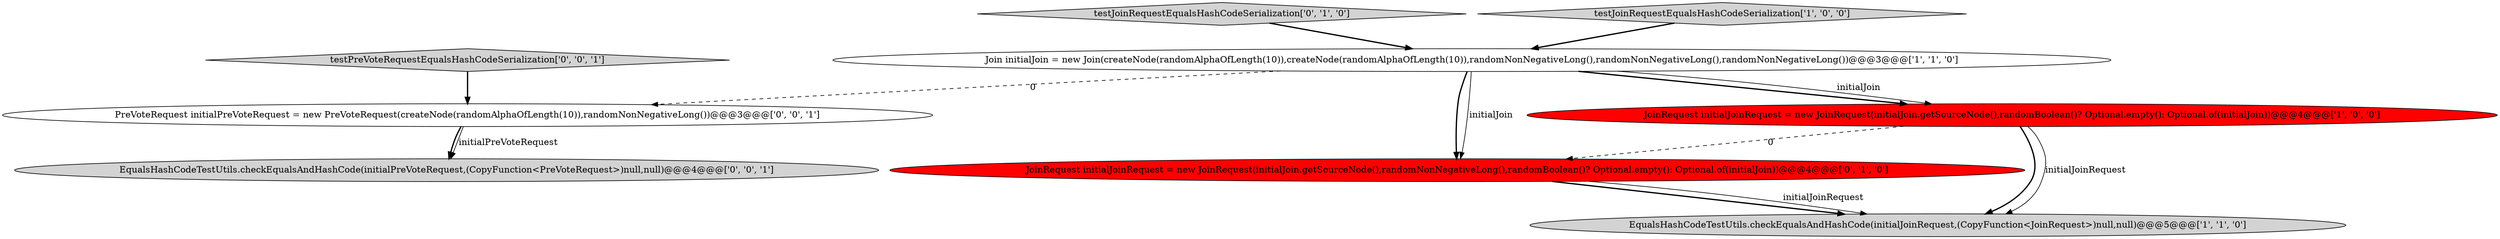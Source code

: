 digraph {
2 [style = filled, label = "Join initialJoin = new Join(createNode(randomAlphaOfLength(10)),createNode(randomAlphaOfLength(10)),randomNonNegativeLong(),randomNonNegativeLong(),randomNonNegativeLong())@@@3@@@['1', '1', '0']", fillcolor = white, shape = ellipse image = "AAA0AAABBB1BBB"];
3 [style = filled, label = "EqualsHashCodeTestUtils.checkEqualsAndHashCode(initialJoinRequest,(CopyFunction<JoinRequest>)null,null)@@@5@@@['1', '1', '0']", fillcolor = lightgray, shape = ellipse image = "AAA0AAABBB1BBB"];
4 [style = filled, label = "testJoinRequestEqualsHashCodeSerialization['0', '1', '0']", fillcolor = lightgray, shape = diamond image = "AAA0AAABBB2BBB"];
0 [style = filled, label = "testJoinRequestEqualsHashCodeSerialization['1', '0', '0']", fillcolor = lightgray, shape = diamond image = "AAA0AAABBB1BBB"];
5 [style = filled, label = "JoinRequest initialJoinRequest = new JoinRequest(initialJoin.getSourceNode(),randomNonNegativeLong(),randomBoolean()? Optional.empty(): Optional.of(initialJoin))@@@4@@@['0', '1', '0']", fillcolor = red, shape = ellipse image = "AAA1AAABBB2BBB"];
7 [style = filled, label = "EqualsHashCodeTestUtils.checkEqualsAndHashCode(initialPreVoteRequest,(CopyFunction<PreVoteRequest>)null,null)@@@4@@@['0', '0', '1']", fillcolor = lightgray, shape = ellipse image = "AAA0AAABBB3BBB"];
8 [style = filled, label = "testPreVoteRequestEqualsHashCodeSerialization['0', '0', '1']", fillcolor = lightgray, shape = diamond image = "AAA0AAABBB3BBB"];
6 [style = filled, label = "PreVoteRequest initialPreVoteRequest = new PreVoteRequest(createNode(randomAlphaOfLength(10)),randomNonNegativeLong())@@@3@@@['0', '0', '1']", fillcolor = white, shape = ellipse image = "AAA0AAABBB3BBB"];
1 [style = filled, label = "JoinRequest initialJoinRequest = new JoinRequest(initialJoin.getSourceNode(),randomBoolean()? Optional.empty(): Optional.of(initialJoin))@@@4@@@['1', '0', '0']", fillcolor = red, shape = ellipse image = "AAA1AAABBB1BBB"];
1->3 [style = bold, label=""];
5->3 [style = bold, label=""];
1->3 [style = solid, label="initialJoinRequest"];
2->5 [style = bold, label=""];
0->2 [style = bold, label=""];
8->6 [style = bold, label=""];
4->2 [style = bold, label=""];
1->5 [style = dashed, label="0"];
6->7 [style = bold, label=""];
2->1 [style = bold, label=""];
5->3 [style = solid, label="initialJoinRequest"];
2->1 [style = solid, label="initialJoin"];
2->5 [style = solid, label="initialJoin"];
6->7 [style = solid, label="initialPreVoteRequest"];
2->6 [style = dashed, label="0"];
}
